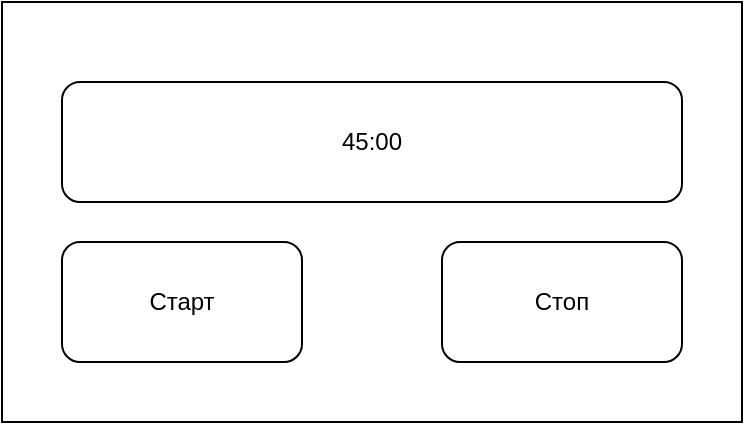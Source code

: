 <mxfile>
    <diagram id="2WiM0vVQ7crb2Wa79K2K" name="Page-1">
        <mxGraphModel dx="568" dy="667" grid="1" gridSize="10" guides="1" tooltips="1" connect="1" arrows="1" fold="1" page="1" pageScale="1" pageWidth="850" pageHeight="1100" math="0" shadow="0">
            <root>
                <mxCell id="0"/>
                <mxCell id="1" parent="0"/>
                <mxCell id="2" value="" style="rounded=0;whiteSpace=wrap;html=1;" vertex="1" parent="1">
                    <mxGeometry x="100" y="160" width="370" height="210" as="geometry"/>
                </mxCell>
                <mxCell id="3" value="45:00" style="rounded=1;whiteSpace=wrap;html=1;" vertex="1" parent="1">
                    <mxGeometry x="130" y="200" width="310" height="60" as="geometry"/>
                </mxCell>
                <mxCell id="4" value="Cтарт" style="rounded=1;whiteSpace=wrap;html=1;" vertex="1" parent="1">
                    <mxGeometry x="130" y="280" width="120" height="60" as="geometry"/>
                </mxCell>
                <mxCell id="5" value="Стоп" style="rounded=1;whiteSpace=wrap;html=1;" vertex="1" parent="1">
                    <mxGeometry x="320" y="280" width="120" height="60" as="geometry"/>
                </mxCell>
            </root>
        </mxGraphModel>
    </diagram>
</mxfile>